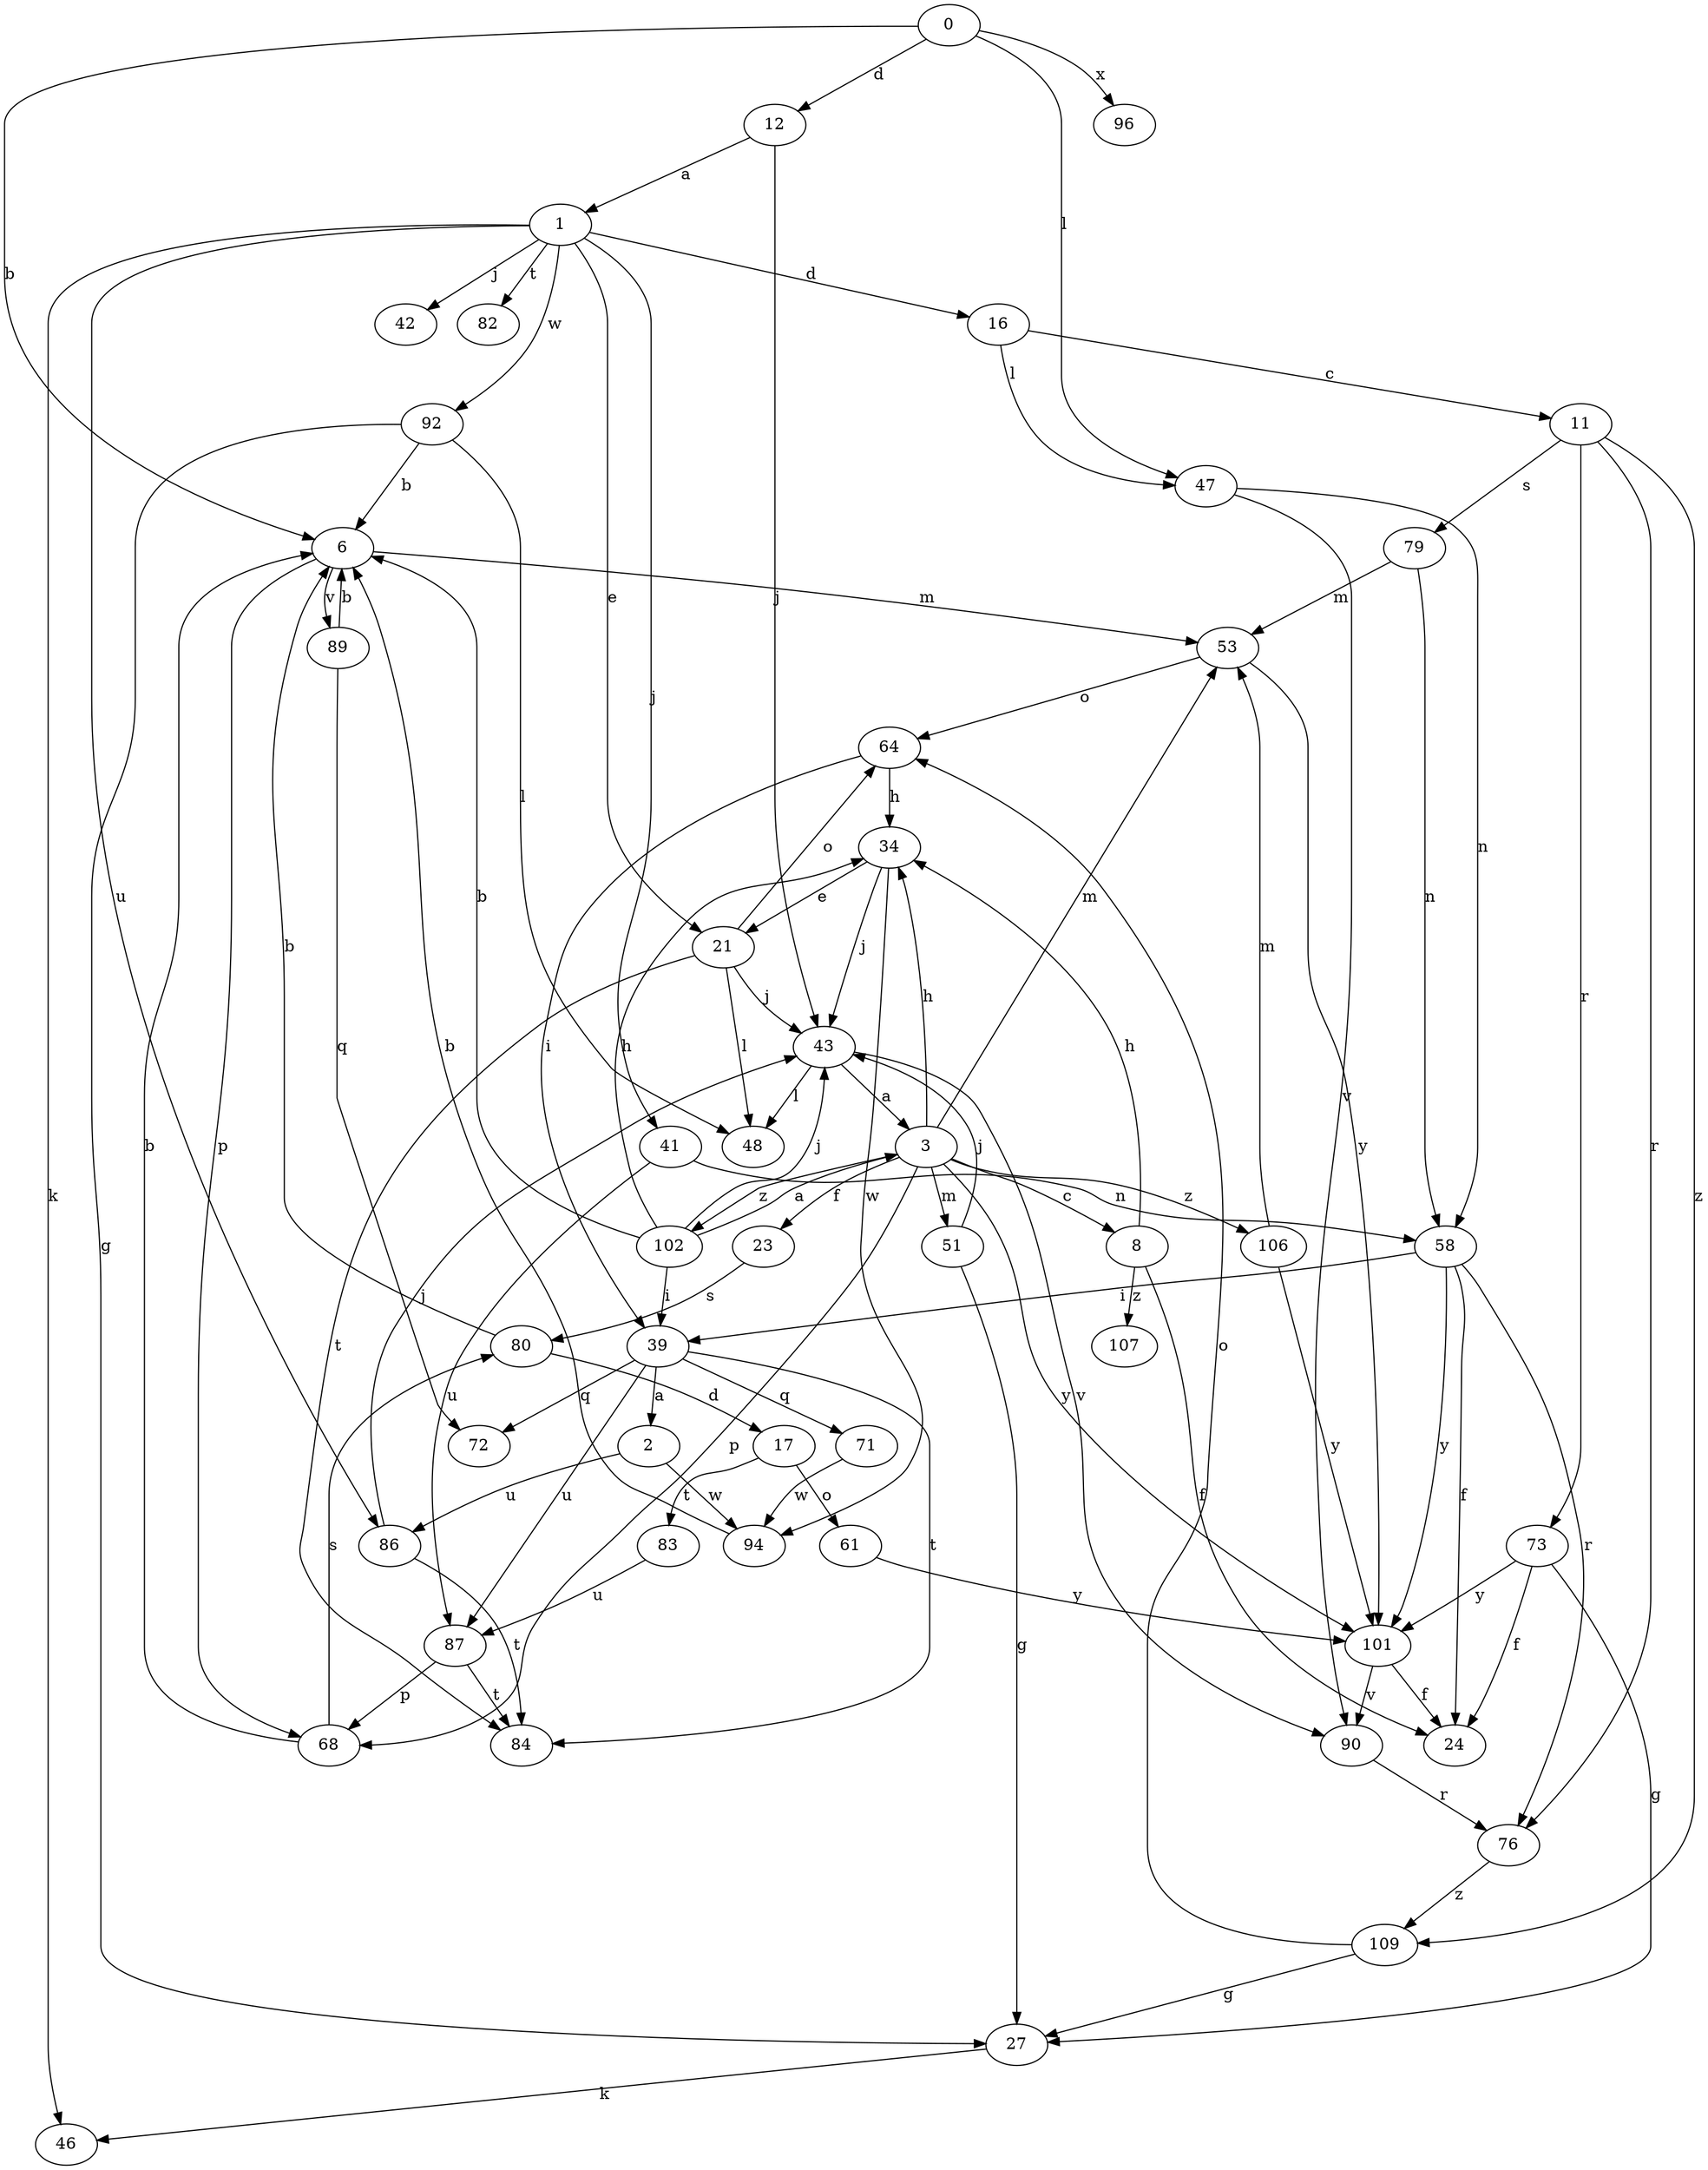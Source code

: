 strict digraph  {
0;
1;
2;
3;
6;
8;
11;
12;
16;
17;
21;
23;
24;
27;
34;
39;
41;
42;
43;
46;
47;
48;
51;
53;
58;
61;
64;
68;
71;
72;
73;
76;
79;
80;
82;
83;
84;
86;
87;
89;
90;
92;
94;
96;
101;
102;
106;
107;
109;
0 -> 6  [label=b];
0 -> 12  [label=d];
0 -> 47  [label=l];
0 -> 96  [label=x];
1 -> 16  [label=d];
1 -> 21  [label=e];
1 -> 41  [label=j];
1 -> 42  [label=j];
1 -> 46  [label=k];
1 -> 82  [label=t];
1 -> 86  [label=u];
1 -> 92  [label=w];
2 -> 86  [label=u];
2 -> 94  [label=w];
3 -> 8  [label=c];
3 -> 23  [label=f];
3 -> 34  [label=h];
3 -> 51  [label=m];
3 -> 53  [label=m];
3 -> 68  [label=p];
3 -> 101  [label=y];
3 -> 102  [label=z];
3 -> 106  [label=z];
6 -> 53  [label=m];
6 -> 68  [label=p];
6 -> 89  [label=v];
8 -> 24  [label=f];
8 -> 34  [label=h];
8 -> 107  [label=z];
11 -> 73  [label=r];
11 -> 76  [label=r];
11 -> 79  [label=s];
11 -> 109  [label=z];
12 -> 1  [label=a];
12 -> 43  [label=j];
16 -> 11  [label=c];
16 -> 47  [label=l];
17 -> 61  [label=o];
17 -> 83  [label=t];
21 -> 43  [label=j];
21 -> 48  [label=l];
21 -> 64  [label=o];
21 -> 84  [label=t];
23 -> 80  [label=s];
27 -> 46  [label=k];
34 -> 21  [label=e];
34 -> 43  [label=j];
34 -> 94  [label=w];
39 -> 2  [label=a];
39 -> 71  [label=q];
39 -> 72  [label=q];
39 -> 84  [label=t];
39 -> 87  [label=u];
41 -> 58  [label=n];
41 -> 87  [label=u];
43 -> 3  [label=a];
43 -> 48  [label=l];
43 -> 90  [label=v];
47 -> 58  [label=n];
47 -> 90  [label=v];
51 -> 27  [label=g];
51 -> 43  [label=j];
53 -> 64  [label=o];
53 -> 101  [label=y];
58 -> 24  [label=f];
58 -> 39  [label=i];
58 -> 76  [label=r];
58 -> 101  [label=y];
61 -> 101  [label=y];
64 -> 34  [label=h];
64 -> 39  [label=i];
68 -> 6  [label=b];
68 -> 80  [label=s];
71 -> 94  [label=w];
73 -> 24  [label=f];
73 -> 27  [label=g];
73 -> 101  [label=y];
76 -> 109  [label=z];
79 -> 53  [label=m];
79 -> 58  [label=n];
80 -> 6  [label=b];
80 -> 17  [label=d];
83 -> 87  [label=u];
86 -> 43  [label=j];
86 -> 84  [label=t];
87 -> 68  [label=p];
87 -> 84  [label=t];
89 -> 6  [label=b];
89 -> 72  [label=q];
90 -> 76  [label=r];
92 -> 6  [label=b];
92 -> 27  [label=g];
92 -> 48  [label=l];
94 -> 6  [label=b];
101 -> 24  [label=f];
101 -> 90  [label=v];
102 -> 3  [label=a];
102 -> 6  [label=b];
102 -> 34  [label=h];
102 -> 39  [label=i];
102 -> 43  [label=j];
106 -> 53  [label=m];
106 -> 101  [label=y];
109 -> 27  [label=g];
109 -> 64  [label=o];
}
